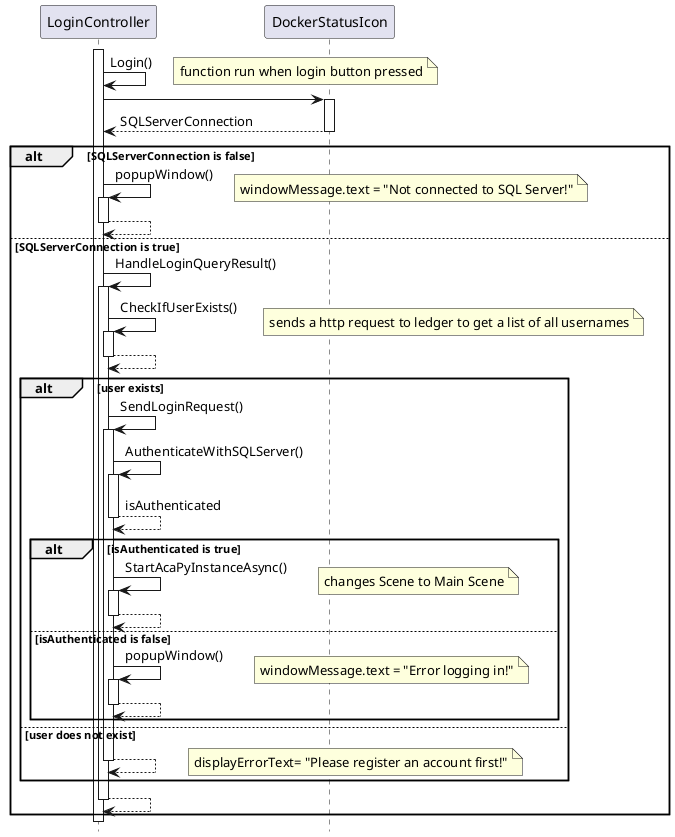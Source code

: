 @startuml 
hide footbox

participant LoginController
participant DockerStatusIcon



activate LoginController

LoginController-> LoginController: Login()
note right: function run when login button pressed

LoginController-> DockerStatusIcon:  
activate DockerStatusIcon
DockerStatusIcon--> LoginController: SQLServerConnection
deactivate DockerStatusIcon

alt SQLServerConnection is false

LoginController-> LoginController: popupWindow()
activate LoginController
note right: windowMessage.text = "Not connected to SQL Server!"
return



else SQLServerConnection is true

LoginController-> LoginController:HandleLoginQueryResult()
activate LoginController
LoginController-> LoginController:CheckIfUserExists()
activate LoginController

note right: sends a http request to ledger to get a list of all usernames
return

alt user exists
LoginController-> LoginController:SendLoginRequest()
activate LoginController

LoginController-> LoginController:AuthenticateWithSQLServer()
activate LoginController

return isAuthenticated


alt isAuthenticated is true
LoginController-> LoginController:StartAcaPyInstanceAsync()
activate LoginController
note right: changes Scene to Main Scene
return

else isAuthenticated is false

LoginController-> LoginController: popupWindow()
activate LoginController
note right: windowMessage.text = "Error logging in!"
return

end
else user does not exist

return 


note right: displayErrorText= "Please register an account first!"
end
return
end






deactivate LoginController

@enduml